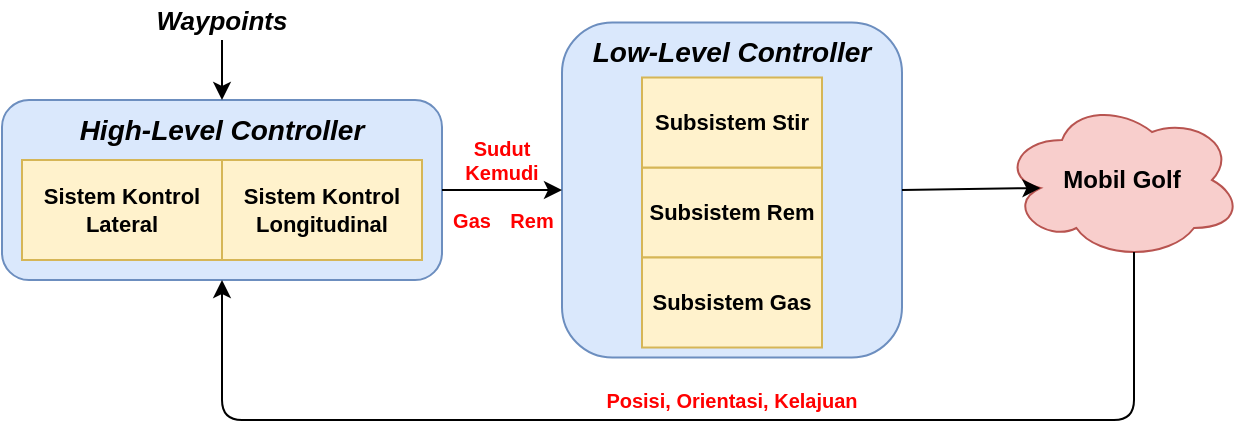 <mxfile version="13.4.5" type="device"><diagram id="goWsEA41e6W0WFYe_jkA" name="Page-1"><mxGraphModel dx="868" dy="550" grid="1" gridSize="10" guides="1" tooltips="1" connect="1" arrows="1" fold="1" page="1" pageScale="1" pageWidth="850" pageHeight="1100" math="1" shadow="0"><root><mxCell id="0"/><mxCell id="1" parent="0"/><mxCell id="-8uWhmqbqSiInl4RmHX3-6" value="" style="group;rounded=0;shadow=0;glass=0;sketch=0;" parent="1" vertex="1" connectable="0"><mxGeometry x="90" y="120" width="220" height="90" as="geometry"/></mxCell><mxCell id="-8uWhmqbqSiInl4RmHX3-4" value="High-Level Controller" style="rounded=1;whiteSpace=wrap;html=1;verticalAlign=top;fontStyle=3;fontSize=14;fillColor=#dae8fc;strokeColor=#6c8ebf;" parent="-8uWhmqbqSiInl4RmHX3-6" vertex="1"><mxGeometry width="220" height="90" as="geometry"/></mxCell><mxCell id="-8uWhmqbqSiInl4RmHX3-2" value="Sistem Kontrol Lateral" style="rounded=0;whiteSpace=wrap;html=1;aspect=fixed;fontStyle=1;fontSize=11;fillColor=#fff2cc;strokeColor=#d6b656;" parent="-8uWhmqbqSiInl4RmHX3-6" vertex="1"><mxGeometry x="10" y="30" width="100" height="50" as="geometry"/></mxCell><mxCell id="-8uWhmqbqSiInl4RmHX3-3" value="Sistem Kontrol Longitudinal" style="rounded=0;whiteSpace=wrap;html=1;fontStyle=1;aspect=fixed;fontSize=11;fillColor=#fff2cc;strokeColor=#d6b656;" parent="-8uWhmqbqSiInl4RmHX3-6" vertex="1"><mxGeometry x="110" y="30" width="100" height="50" as="geometry"/></mxCell><mxCell id="-8uWhmqbqSiInl4RmHX3-13" value="" style="group" parent="1" vertex="1" connectable="0"><mxGeometry x="370" y="81.25" width="170" height="167.5" as="geometry"/></mxCell><mxCell id="-8uWhmqbqSiInl4RmHX3-12" value="&lt;font style=&quot;font-size: 14px;&quot;&gt;Low-Level Controller&lt;/font&gt;" style="rounded=1;whiteSpace=wrap;html=1;shadow=0;glass=0;sketch=0;fontSize=14;verticalAlign=top;fontStyle=3;fillColor=#dae8fc;strokeColor=#6c8ebf;" parent="-8uWhmqbqSiInl4RmHX3-13" vertex="1"><mxGeometry width="170" height="167.5" as="geometry"/></mxCell><mxCell id="-8uWhmqbqSiInl4RmHX3-10" value="" style="group" parent="-8uWhmqbqSiInl4RmHX3-13" vertex="1" connectable="0"><mxGeometry x="40" y="27.5" width="90" height="135" as="geometry"/></mxCell><mxCell id="-8uWhmqbqSiInl4RmHX3-7" value="Subsistem Rem" style="rounded=0;whiteSpace=wrap;html=1;shadow=0;glass=0;sketch=0;fontSize=11;aspect=fixed;fillColor=#fff2cc;strokeColor=#d6b656;fontStyle=1" parent="-8uWhmqbqSiInl4RmHX3-10" vertex="1"><mxGeometry y="45" width="90" height="45" as="geometry"/></mxCell><mxCell id="-8uWhmqbqSiInl4RmHX3-8" value="Subsistem Stir" style="rounded=0;whiteSpace=wrap;html=1;shadow=0;glass=0;sketch=0;fontSize=11;aspect=fixed;fillColor=#fff2cc;strokeColor=#d6b656;fontStyle=1" parent="-8uWhmqbqSiInl4RmHX3-10" vertex="1"><mxGeometry width="90" height="45" as="geometry"/></mxCell><mxCell id="-8uWhmqbqSiInl4RmHX3-9" value="Subsistem Gas" style="rounded=0;whiteSpace=wrap;html=1;shadow=0;glass=0;sketch=0;fontSize=11;aspect=fixed;fillColor=#fff2cc;strokeColor=#d6b656;fontStyle=1" parent="-8uWhmqbqSiInl4RmHX3-10" vertex="1"><mxGeometry y="90" width="90" height="45" as="geometry"/></mxCell><mxCell id="-8uWhmqbqSiInl4RmHX3-14" value="" style="endArrow=classic;html=1;fontSize=14;entryX=0;entryY=0.5;entryDx=0;entryDy=0;exitX=1;exitY=0.5;exitDx=0;exitDy=0;" parent="1" source="-8uWhmqbqSiInl4RmHX3-4" target="-8uWhmqbqSiInl4RmHX3-12" edge="1"><mxGeometry width="50" height="50" relative="1" as="geometry"><mxPoint x="280" y="310" as="sourcePoint"/><mxPoint x="330" y="260" as="targetPoint"/></mxGeometry></mxCell><mxCell id="-8uWhmqbqSiInl4RmHX3-15" value="" style="endArrow=classic;html=1;fontSize=14;entryX=0.5;entryY=0;entryDx=0;entryDy=0;exitX=0.5;exitY=1;exitDx=0;exitDy=0;" parent="1" source="yOyCca7-EnGQuXl9T2Lw-6" target="-8uWhmqbqSiInl4RmHX3-4" edge="1"><mxGeometry width="50" height="50" relative="1" as="geometry"><mxPoint x="200" y="100" as="sourcePoint"/><mxPoint x="210" y="30" as="targetPoint"/></mxGeometry></mxCell><mxCell id="yOyCca7-EnGQuXl9T2Lw-1" value="Sudut Kemudi" style="text;html=1;strokeColor=none;fillColor=none;align=center;verticalAlign=middle;whiteSpace=wrap;rounded=0;fontColor=#FF0000;fontSize=10;fontStyle=1" parent="1" vertex="1"><mxGeometry x="320" y="140" width="40" height="20" as="geometry"/></mxCell><mxCell id="yOyCca7-EnGQuXl9T2Lw-2" value="Gas" style="text;html=1;strokeColor=none;fillColor=none;align=center;verticalAlign=middle;whiteSpace=wrap;rounded=0;fontSize=10;fontColor=#FF0000;fontStyle=1" parent="1" vertex="1"><mxGeometry x="310" y="170" width="30" height="20" as="geometry"/></mxCell><mxCell id="yOyCca7-EnGQuXl9T2Lw-3" value="Rem" style="text;html=1;strokeColor=none;fillColor=none;align=center;verticalAlign=middle;whiteSpace=wrap;rounded=0;fontSize=10;fontColor=#FF0000;fontStyle=1" parent="1" vertex="1"><mxGeometry x="340" y="170" width="30" height="20" as="geometry"/></mxCell><mxCell id="yOyCca7-EnGQuXl9T2Lw-6" value="Waypoints" style="text;html=1;strokeColor=none;fillColor=none;align=center;verticalAlign=middle;whiteSpace=wrap;rounded=0;fontSize=13;fontStyle=3" parent="1" vertex="1"><mxGeometry x="165" y="70" width="70" height="20" as="geometry"/></mxCell><mxCell id="yOyCca7-EnGQuXl9T2Lw-7" value="Mobil Golf" style="ellipse;shape=cloud;whiteSpace=wrap;html=1;fontSize=12;fontStyle=1;fillColor=#f8cecc;strokeColor=#b85450;" parent="1" vertex="1"><mxGeometry x="590" y="120" width="120" height="80" as="geometry"/></mxCell><mxCell id="yOyCca7-EnGQuXl9T2Lw-8" value="" style="endArrow=classic;html=1;fontSize=12;fontColor=#000000;exitX=1;exitY=0.5;exitDx=0;exitDy=0;entryX=0.16;entryY=0.55;entryDx=0;entryDy=0;entryPerimeter=0;" parent="1" source="-8uWhmqbqSiInl4RmHX3-12" target="yOyCca7-EnGQuXl9T2Lw-7" edge="1"><mxGeometry width="50" height="50" relative="1" as="geometry"><mxPoint x="610" y="320" as="sourcePoint"/><mxPoint x="660" y="270" as="targetPoint"/></mxGeometry></mxCell><mxCell id="yOyCca7-EnGQuXl9T2Lw-10" value="" style="endArrow=classic;html=1;fontSize=12;fontColor=#000000;entryX=0.5;entryY=1;entryDx=0;entryDy=0;exitX=0.55;exitY=0.95;exitDx=0;exitDy=0;exitPerimeter=0;" parent="1" source="yOyCca7-EnGQuXl9T2Lw-7" target="-8uWhmqbqSiInl4RmHX3-4" edge="1"><mxGeometry width="50" height="50" relative="1" as="geometry"><mxPoint x="420" y="340" as="sourcePoint"/><mxPoint x="470" y="290" as="targetPoint"/><Array as="points"><mxPoint x="656" y="280"/><mxPoint x="200" y="280"/></Array></mxGeometry></mxCell><mxCell id="yOyCca7-EnGQuXl9T2Lw-11" value="Posisi, Orientasi, Kelajuan" style="text;html=1;strokeColor=none;fillColor=none;align=center;verticalAlign=middle;whiteSpace=wrap;rounded=0;fontColor=#FF0000;fontSize=10;fontStyle=1" parent="1" vertex="1"><mxGeometry x="375" y="260" width="160" height="20" as="geometry"/></mxCell></root></mxGraphModel></diagram></mxfile>